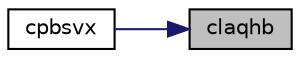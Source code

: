digraph "claqhb"
{
 // LATEX_PDF_SIZE
  edge [fontname="Helvetica",fontsize="10",labelfontname="Helvetica",labelfontsize="10"];
  node [fontname="Helvetica",fontsize="10",shape=record];
  rankdir="RL";
  Node1 [label="claqhb",height=0.2,width=0.4,color="black", fillcolor="grey75", style="filled", fontcolor="black",tooltip="CLAQHB scales a Hermitian band matrix, using scaling factors computed by cpbequ."];
  Node1 -> Node2 [dir="back",color="midnightblue",fontsize="10",style="solid",fontname="Helvetica"];
  Node2 [label="cpbsvx",height=0.2,width=0.4,color="black", fillcolor="white", style="filled",URL="$cpbsvx_8f.html#ab6eacad249a7dcb36a0fae555742c656",tooltip="CPBSVX computes the solution to system of linear equations A * X = B for OTHER matrices"];
}
